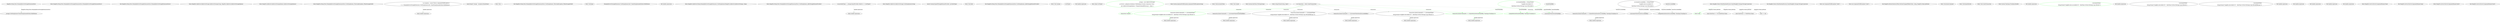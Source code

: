 digraph  {
n27 [label="HangFire.Msmq.Tests.MsmqSqlServerStorageExtensionsFacts", span=""];
n0 [cluster="HangFire.Msmq.Tests.MsmqSqlServerStorageExtensionsFacts.MsmqSqlServerStorageExtensionsFacts()", label="Entry HangFire.Msmq.Tests.MsmqSqlServerStorageExtensionsFacts.MsmqSqlServerStorageExtensionsFacts()", span="13-13"];
n2 [cluster="HangFire.Msmq.Tests.MsmqSqlServerStorageExtensionsFacts.MsmqSqlServerStorageExtensionsFacts()", label="Exit HangFire.Msmq.Tests.MsmqSqlServerStorageExtensionsFacts.MsmqSqlServerStorageExtensionsFacts()", span="13-13"];
n3 [cluster="HangFire.SqlServer.SqlServerStorage.SqlServerStorage(string, HangFire.SqlServer.SqlServerStorageOptions)", label="Entry HangFire.SqlServer.SqlServerStorage.SqlServerStorage(string, HangFire.SqlServer.SqlServerStorageOptions)", span="37-37"];
n4 [cluster="HangFire.SqlServer.SqlServerStorageOptions.SqlServerStorageOptions()", label="Entry HangFire.SqlServer.SqlServerStorageOptions.SqlServerStorageOptions()", span="24-24"];
n5 [cluster="HangFire.Msmq.Tests.MsmqSqlServerStorageExtensionsFacts.UseMsmqQueues_ThrowsAnException_WhenStorageIsNull()", label="Entry HangFire.Msmq.Tests.MsmqSqlServerStorageExtensionsFacts.UseMsmqQueues_ThrowsAnException_WhenStorageIsNull()", span="21-21"];
n6 [cluster="HangFire.Msmq.Tests.MsmqSqlServerStorageExtensionsFacts.UseMsmqQueues_ThrowsAnException_WhenStorageIsNull()", label="var exception = Assert.Throws<ArgumentNullException>(\r\n                () => MsmqSqlServerStorageExtensions.UseMsmqQueues(null, CleanMsmqQueueAttribute.PathPattern))", span="23-24"];
n7 [cluster="HangFire.Msmq.Tests.MsmqSqlServerStorageExtensionsFacts.UseMsmqQueues_ThrowsAnException_WhenStorageIsNull()", label="Assert.Equal(''storage'', exception.ParamName)", span="26-26"];
n9 [cluster="Unk.>", label="Entry Unk.>", span=""];
n11 [cluster="lambda expression", label="Entry lambda expression", span="24-24"];
n8 [cluster="HangFire.Msmq.Tests.MsmqSqlServerStorageExtensionsFacts.UseMsmqQueues_ThrowsAnException_WhenStorageIsNull()", label="Exit HangFire.Msmq.Tests.MsmqSqlServerStorageExtensionsFacts.UseMsmqQueues_ThrowsAnException_WhenStorageIsNull()", span="21-21"];
n10 [cluster="Unk.Equal", label="Entry Unk.Equal", span=""];
n12 [cluster="lambda expression", label="MsmqSqlServerStorageExtensions.UseMsmqQueues(null, CleanMsmqQueueAttribute.PathPattern)", span="24-24"];
n13 [cluster="lambda expression", label="Exit lambda expression", span="24-24"];
n14 [cluster="HangFire.SqlServer.Msmq.MsmqSqlServerStorageExtensions.UseMsmqQueues(HangFire.SqlServer.SqlServerStorage, string)", label="Entry HangFire.SqlServer.Msmq.MsmqSqlServerStorageExtensions.UseMsmqQueues(HangFire.SqlServer.SqlServerStorage, string)", span="23-23"];
n15 [cluster="HangFire.Msmq.Tests.MsmqSqlServerStorageExtensionsFacts.UseMsmqQueues_AddsMsmqJobQueueProvider()", label="Entry HangFire.Msmq.Tests.MsmqSqlServerStorageExtensionsFacts.UseMsmqQueues_AddsMsmqJobQueueProvider()", span="30-30"];
n16 [cluster="HangFire.Msmq.Tests.MsmqSqlServerStorageExtensionsFacts.UseMsmqQueues_AddsMsmqJobQueueProvider()", label="_storage.UseMsmqQueues(CleanMsmqQueueAttribute.PathPattern)", span="32-32"];
n17 [cluster="HangFire.Msmq.Tests.MsmqSqlServerStorageExtensionsFacts.UseMsmqQueues_AddsMsmqJobQueueProvider()", label="var providerTypes = _storage.QueueProviders.Select(x => x.GetType())", span="34-34"];
n20 [cluster="HangFire.SqlServer.SqlServerStorage.UseMsmqQueues(string)", label="Entry HangFire.SqlServer.SqlServerStorage.UseMsmqQueues(string)", span="23-23"];
n18 [cluster="HangFire.Msmq.Tests.MsmqSqlServerStorageExtensionsFacts.UseMsmqQueues_AddsMsmqJobQueueProvider()", label="Assert.Contains(typeof(MsmqJobQueueProvider), providerTypes)", span="35-35"];
n21 [cluster="Unk.Select", label="Entry Unk.Select", span=""];
n23 [cluster="lambda expression", label="Entry lambda expression", span="34-34"];
n19 [cluster="HangFire.Msmq.Tests.MsmqSqlServerStorageExtensionsFacts.UseMsmqQueues_AddsMsmqJobQueueProvider()", label="Exit HangFire.Msmq.Tests.MsmqSqlServerStorageExtensionsFacts.UseMsmqQueues_AddsMsmqJobQueueProvider()", span="30-30"];
n22 [cluster="Unk.Contains", label="Entry Unk.Contains", span=""];
n24 [cluster="lambda expression", label="x.GetType()", span="34-34"];
n25 [cluster="lambda expression", label="Exit lambda expression", span="34-34"];
n26 [cluster="object.GetType()", label="Entry object.GetType()", span="0-0"];
d1 [cluster="HangFire.Msmq.Tests.MsmqSqlServerStorageExtensionsFacts.MsmqSqlServerStorageExtensionsFacts()", color=green, community=0, label="_storage = new SqlServerStorage(\r\n                @''Server=.\sqlexpress;Database=TheDatabase;Trusted_Connection=True;'',\r\n                new SqlServerStorageOptions { PrepareSchemaIfNecessary = false })", prediction=0, span="15-17"];
m0_20 [cluster="System.ArgumentNullException.ArgumentNullException(string)", file="SqlServerStorage.cs", label="Entry System.ArgumentNullException.ArgumentNullException(string)", span="0-0"];
m0_29 [cluster="Unk.IncrementValue", file="SqlServerStorage.cs", label="Entry Unk.IncrementValue", span=""];
m0_25 [cluster="Unk.Commit", file="SqlServerStorage.cs", label="Entry Unk.Commit", span=""];
m0_23 [cluster="System.DateTime.ToString(string)", file="SqlServerStorage.cs", label="Entry System.DateTime.ToString(string)", span="0-0"];
m0_24 [cluster="string.Format(string, object)", file="SqlServerStorage.cs", label="Entry string.Format(string, object)", span="0-0"];
m0_10 [cluster="HangFire.HistoryStatisticsFilter.OnStateChanged(IRedisClient, string, HangFire.States.JobState)", file="SqlServerStorage.cs", label="transaction.QueueCommand(x => x.ExpireEntryIn(hourlySucceededKey, TimeSpan.FromDays(1)))", span="24-24"];
m0_18 [cluster="HangFire.HistoryStatisticsFilter.OnStateChanged(IRedisClient, string, HangFire.States.JobState)", color=green, community=0, file="SqlServerStorage.cs", label="return state;", prediction=1, span="44-44"];
m0_0 [cluster="Hangfire.States.IStateMachineFactory.Create(Hangfire.Storage.IStorageConnection)", file="SqlServerStorage.cs", label="Entry Hangfire.States.IStateMachineFactory.Create(Hangfire.Storage.IStorageConnection)", span="22-22"];
m0_17 [cluster="HangFire.HistoryStatisticsFilter.OnStateChanged(IRedisClient, string, HangFire.States.JobState)", color=green, community=0, file="SqlServerStorage.cs", label="transaction.Commit()", prediction=2, span="41-41"];
m0_7 [cluster="HangFire.HistoryStatisticsFilter.OnStateChanged(IRedisClient, string, HangFire.States.JobState)", color=green, community=0, file="SqlServerStorage.cs", label="transaction.QueueCommand(x => x.IncrementValue(\r\n                        String.Format(''hangfire:stats:succeeded:{0}'', DateTime.UtcNow.ToString(''yyyy-MM-dd''))))", prediction=2, span="17-18"];
m0_5 [cluster="HangFire.HistoryStatisticsFilter.OnStateChanged(IRedisClient, string, HangFire.States.JobState)", file="SqlServerStorage.cs", label="var transaction = redis.CreateTransaction()", span="13-13"];
m0_6 [cluster="HangFire.HistoryStatisticsFilter.OnStateChanged(IRedisClient, string, HangFire.States.JobState)", file="SqlServerStorage.cs", label="state.StateName == SucceededState.Name", span="15-15"];
m0_8 [cluster="HangFire.HistoryStatisticsFilter.OnStateChanged(IRedisClient, string, HangFire.States.JobState)", file="SqlServerStorage.cs", label="var hourlySucceededKey = String.Format(\r\n                        ''hangfire:stats:succeeded:{0}'',\r\n                        DateTime.UtcNow.ToString(''yyyy-MM-dd-HH''))", span="20-22"];
m0_16 [cluster="HangFire.HistoryStatisticsFilter.OnStateChanged(IRedisClient, string, HangFire.States.JobState)", color=green, community=0, file="SqlServerStorage.cs", label="transaction.QueueCommand(x => x.ExpireEntryIn(hourlyFailedKey, TimeSpan.FromDays(1)))", prediction=2, span="38-38"];
m0_15 [cluster="HangFire.HistoryStatisticsFilter.OnStateChanged(IRedisClient, string, HangFire.States.JobState)", file="SqlServerStorage.cs", label="transaction.QueueCommand(x => x.IncrementValue(hourlyFailedKey))", span="37-37"];
m0_14 [cluster="HangFire.HistoryStatisticsFilter.OnStateChanged(IRedisClient, string, HangFire.States.JobState)", color=green, community=0, file="SqlServerStorage.cs", label="var hourlyFailedKey = String.Format(\r\n                        ''hangfire:stats:failed:{0}'',\r\n                        DateTime.UtcNow.ToString(''yyyy-MM-dd-HH''))", prediction=2, span="34-36"];
m0_11 [cluster="HangFire.HistoryStatisticsFilter.OnStateChanged(IRedisClient, string, HangFire.States.JobState)", file="SqlServerStorage.cs", label="state.StateName == FailedState.Name", span="26-26"];
m0_13 [cluster="HangFire.HistoryStatisticsFilter.OnStateChanged(IRedisClient, string, HangFire.States.JobState)", file="SqlServerStorage.cs", label="transaction.QueueCommand(x => x.IncrementValue(\r\n                        String.Format(''hangfire:stats:failed:{0}'', DateTime.UtcNow.ToString(''yyyy-MM-ddTHH-mm''))))", span="31-32"];
m0_1 [cluster="Hangfire.States.IStateMachineFactory.Create(Hangfire.Storage.IStorageConnection)", file="SqlServerStorage.cs", label="Exit Hangfire.States.IStateMachineFactory.Create(Hangfire.Storage.IStorageConnection)", span="22-22"];
m0_3 [cluster="HangFire.HistoryStatisticsFilter.OnStateChanged(IRedisClient, string, HangFire.States.JobState)", file="SqlServerStorage.cs", label="state == null", span="11-11"];
m0_2 [cluster="HangFire.HistoryStatisticsFilter.OnStateChanged(IRedisClient, string, HangFire.States.JobState)", file="SqlServerStorage.cs", label="throw new ArgumentNullException(''redis'');", span="10-10"];
m0_4 [cluster="HangFire.HistoryStatisticsFilter.OnStateChanged(IRedisClient, string, HangFire.States.JobState)", file="SqlServerStorage.cs", label="throw new ArgumentNullException(''state'');", span="11-11"];
m0_9 [cluster="HangFire.HistoryStatisticsFilter.OnStateChanged(IRedisClient, string, HangFire.States.JobState)", file="SqlServerStorage.cs", label="transaction.QueueCommand(x => x.IncrementValue(hourlySucceededKey))", span="23-23"];
m0_12 [cluster="HangFire.HistoryStatisticsFilter.OnStateChanged(IRedisClient, string, HangFire.States.JobState)", file="SqlServerStorage.cs", label="transaction.QueueCommand(x => x.IncrementValue(\r\n                        String.Format(''hangfire:stats:failed:{0}'', DateTime.UtcNow.ToString(''yyyy-MM-dd''))))", span="28-29"];
m0_19 [cluster="HangFire.HistoryStatisticsFilter.OnStateChanged(IRedisClient, string, HangFire.States.JobState)", file="SqlServerStorage.cs", label="Exit HangFire.HistoryStatisticsFilter.OnStateChanged(IRedisClient, string, HangFire.States.JobState)", span="8-8"];
m0_22 [cluster="Unk.QueueCommand", file="SqlServerStorage.cs", label="Entry Unk.QueueCommand", span=""];
m0_37 [cluster="Unk.ExpireEntryIn", file="SqlServerStorage.cs", label="Entry Unk.ExpireEntryIn", span=""];
m0_21 [cluster="Unk.CreateTransaction", file="SqlServerStorage.cs", label="Entry Unk.CreateTransaction", span=""];
m0_36 [cluster="System.TimeSpan.FromDays(double)", file="SqlServerStorage.cs", label="Entry System.TimeSpan.FromDays(double)", span="0-0"];
m0_38 [cluster="lambda expression", file="SqlServerStorage.cs", label="Entry lambda expression", span="28-29"];
m0_26 [cluster="lambda expression", file="SqlServerStorage.cs", label="Entry lambda expression", span="17-18"];
m0_47 [cluster="lambda expression", file="SqlServerStorage.cs", label="Entry lambda expression", span="38-38"];
m0_45 [cluster="lambda expression", file="SqlServerStorage.cs", label="x.IncrementValue(hourlyFailedKey)", span="37-37"];
m0_48 [cluster="lambda expression", color=green, community=0, file="SqlServerStorage.cs", label="x.ExpireEntryIn(hourlyFailedKey, TimeSpan.FromDays(1))", prediction=2, span="38-38"];
m0_49 [cluster="lambda expression", file="SqlServerStorage.cs", label="Exit lambda expression", span="38-38"];
m0_27 [cluster="lambda expression", color=green, community=0, file="SqlServerStorage.cs", label="x.IncrementValue(\r\n                        String.Format(''hangfire:stats:succeeded:{0}'', DateTime.UtcNow.ToString(''yyyy-MM-dd'')))", prediction=7, span="17-18"];
m0_28 [cluster="lambda expression", file="SqlServerStorage.cs", label="Exit lambda expression", span="17-18"];
m0_31 [cluster="lambda expression", file="SqlServerStorage.cs", label="x.IncrementValue(hourlySucceededKey)", span="23-23"];
m0_34 [cluster="lambda expression", file="SqlServerStorage.cs", label="x.ExpireEntryIn(hourlySucceededKey, TimeSpan.FromDays(1))", span="24-24"];
m0_44 [cluster="lambda expression", file="SqlServerStorage.cs", label="Entry lambda expression", span="37-37"];
m0_33 [cluster="lambda expression", file="SqlServerStorage.cs", label="Entry lambda expression", span="24-24"];
m0_41 [cluster="lambda expression", file="SqlServerStorage.cs", label="Entry lambda expression", span="31-32"];
m0_39 [cluster="lambda expression", file="SqlServerStorage.cs", label="x.IncrementValue(\r\n                        String.Format(''hangfire:stats:failed:{0}'', DateTime.UtcNow.ToString(''yyyy-MM-dd'')))", span="28-29"];
m0_42 [cluster="lambda expression", file="SqlServerStorage.cs", label="x.IncrementValue(\r\n                        String.Format(''hangfire:stats:failed:{0}'', DateTime.UtcNow.ToString(''yyyy-MM-ddTHH-mm'')))", span="31-32"];
m0_46 [cluster="lambda expression", file="SqlServerStorage.cs", label="Exit lambda expression", span="37-37"];
m0_30 [cluster="lambda expression", file="SqlServerStorage.cs", label="Entry lambda expression", span="23-23"];
m0_32 [cluster="lambda expression", file="SqlServerStorage.cs", label="Exit lambda expression", span="23-23"];
m0_35 [cluster="lambda expression", file="SqlServerStorage.cs", label="Exit lambda expression", span="24-24"];
m0_43 [cluster="lambda expression", file="SqlServerStorage.cs", label="Exit lambda expression", span="31-32"];
m0_40 [cluster="lambda expression", file="SqlServerStorage.cs", label="Exit lambda expression", span="28-29"];
m0_51 [file="SqlServerStorage.cs", label=hourlyFailedKey, span=""];
m0_50 [file="SqlServerStorage.cs", label=hourlySucceededKey, span=""];
m1_2 [cluster="HangFire.Server.IServerComponentRunner.Stop()", file="StorageFacts.cs", label="Entry HangFire.Server.IServerComponentRunner.Stop()", span="23-23"];
m1_3 [cluster="HangFire.Server.IServerComponentRunner.Stop()", file="StorageFacts.cs", label="Exit HangFire.Server.IServerComponentRunner.Stop()", span="23-23"];
m1_0 [cluster="HangFire.Server.IServerComponentRunner.Start()", file="StorageFacts.cs", label="Entry HangFire.Server.IServerComponentRunner.Start()", span="22-22"];
m1_1 [cluster="HangFire.Server.IServerComponentRunner.Start()", file="StorageFacts.cs", label="Exit HangFire.Server.IServerComponentRunner.Start()", span="22-22"];
n27 -> n16  [color=darkseagreen4, key=1, label="HangFire.Msmq.Tests.MsmqSqlServerStorageExtensionsFacts", style=dashed];
n6 -> n11  [color=darkseagreen4, key=1, label="lambda expression", style=dashed];
n17 -> n23  [color=darkseagreen4, key=1, label="lambda expression", style=dashed];
m0_10 -> m0_33  [color=darkseagreen4, key=1, label="lambda expression", style=dashed];
m0_0 -> m0_18  [color=green, key=1, label="HangFire.States.JobState", style=dashed];
m0_0 -> m0_3  [color=darkseagreen4, key=1, label="HangFire.States.JobState", style=dashed];
m0_0 -> m0_6  [color=darkseagreen4, key=1, label="HangFire.States.JobState", style=dashed];
m0_0 -> m0_11  [color=darkseagreen4, key=1, label="HangFire.States.JobState", style=dashed];
m0_7 -> m0_26  [color=green, key=1, label="lambda expression", style=dashed];
m0_5 -> m0_7  [color=green, key=1, label=transaction, style=dashed];
m0_5 -> m0_16  [color=green, key=1, label=transaction, style=dashed];
m0_5 -> m0_17  [color=green, key=1, label=transaction, style=dashed];
m0_5 -> m0_9  [color=darkseagreen4, key=1, label=transaction, style=dashed];
m0_5 -> m0_10  [color=darkseagreen4, key=1, label=transaction, style=dashed];
m0_5 -> m0_12  [color=darkseagreen4, key=1, label=transaction, style=dashed];
m0_5 -> m0_13  [color=darkseagreen4, key=1, label=transaction, style=dashed];
m0_5 -> m0_15  [color=darkseagreen4, key=1, label=transaction, style=dashed];
m0_8 -> m0_31  [color=darkseagreen4, key=1, label=hourlySucceededKey, style=dashed];
m0_8 -> m0_10  [color=darkseagreen4, key=1, label=hourlySucceededKey, style=dashed];
m0_8 -> m0_34  [color=darkseagreen4, key=1, label=hourlySucceededKey, style=dashed];
m0_16 -> m0_47  [color=green, key=1, label="lambda expression", style=dashed];
m0_15 -> m0_44  [color=darkseagreen4, key=1, label="lambda expression", style=dashed];
m0_14 -> m0_16  [color=green, key=1, label=hourlyFailedKey, style=dashed];
m0_14 -> m0_45  [color=green, key=1, label=hourlyFailedKey, style=dashed];
m0_14 -> m0_48  [color=green, key=1, label=hourlyFailedKey, style=dashed];
m0_13 -> m0_41  [color=darkseagreen4, key=1, label="lambda expression", style=dashed];
m0_9 -> m0_30  [color=darkseagreen4, key=1, label="lambda expression", style=dashed];
m0_12 -> m0_38  [color=darkseagreen4, key=1, label="lambda expression", style=dashed];
m0_51 -> m0_48  [color=green, key=1, label=hourlyFailedKey, style=dashed];
m0_51 -> m0_45  [color=darkseagreen4, key=1, label=hourlyFailedKey, style=dashed];
m0_50 -> m0_31  [color=darkseagreen4, key=1, label=hourlySucceededKey, style=dashed];
m0_50 -> m0_34  [color=darkseagreen4, key=1, label=hourlySucceededKey, style=dashed];
}
